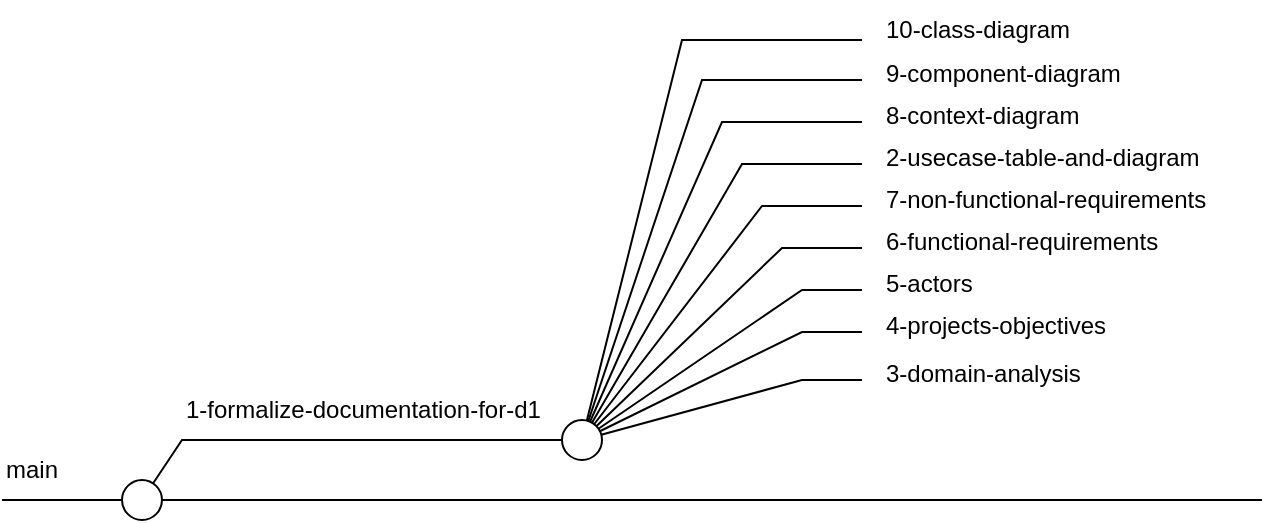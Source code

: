 <mxfile version="24.2.3" type="device">
  <diagram name="Page-1" id="U9HDjQ6jtMYvhgH7WQ1c">
    <mxGraphModel dx="1195" dy="633" grid="1" gridSize="10" guides="1" tooltips="1" connect="1" arrows="1" fold="1" page="1" pageScale="1" pageWidth="827" pageHeight="583" math="0" shadow="0">
      <root>
        <mxCell id="0" />
        <mxCell id="1" parent="0" />
        <mxCell id="4rFxl7BPNz9hcJGua4LR-1" value="" style="endArrow=none;html=1;rounded=0;" edge="1" parent="1" source="4rFxl7BPNz9hcJGua4LR-30">
          <mxGeometry width="50" height="50" relative="1" as="geometry">
            <mxPoint x="99" y="412" as="sourcePoint" />
            <mxPoint x="729" y="412" as="targetPoint" />
          </mxGeometry>
        </mxCell>
        <mxCell id="4rFxl7BPNz9hcJGua4LR-4" value="main" style="text;html=1;align=left;verticalAlign=middle;whiteSpace=wrap;rounded=0;" vertex="1" parent="1">
          <mxGeometry x="99" y="382" width="40" height="30" as="geometry" />
        </mxCell>
        <mxCell id="4rFxl7BPNz9hcJGua4LR-7" value="" style="endArrow=none;html=1;rounded=0;" edge="1" parent="1" source="4rFxl7BPNz9hcJGua4LR-32">
          <mxGeometry width="50" height="50" relative="1" as="geometry">
            <mxPoint x="169" y="412" as="sourcePoint" />
            <mxPoint x="389" y="382" as="targetPoint" />
            <Array as="points" />
          </mxGeometry>
        </mxCell>
        <mxCell id="4rFxl7BPNz9hcJGua4LR-8" value="1-formalize-documentation-for-d1" style="text;html=1;align=left;verticalAlign=middle;whiteSpace=wrap;rounded=0;" vertex="1" parent="1">
          <mxGeometry x="189" y="352" width="180" height="30" as="geometry" />
        </mxCell>
        <mxCell id="4rFxl7BPNz9hcJGua4LR-9" value="" style="endArrow=none;html=1;rounded=0;" edge="1" parent="1">
          <mxGeometry width="50" height="50" relative="1" as="geometry">
            <mxPoint x="389" y="382" as="sourcePoint" />
            <mxPoint x="529" y="352" as="targetPoint" />
            <Array as="points">
              <mxPoint x="499" y="352" />
            </Array>
          </mxGeometry>
        </mxCell>
        <mxCell id="4rFxl7BPNz9hcJGua4LR-10" value="3-domain-analysis" style="text;html=1;align=left;verticalAlign=middle;whiteSpace=wrap;rounded=0;" vertex="1" parent="1">
          <mxGeometry x="539" y="334" width="110" height="30" as="geometry" />
        </mxCell>
        <mxCell id="4rFxl7BPNz9hcJGua4LR-12" value="" style="endArrow=none;html=1;rounded=0;" edge="1" parent="1">
          <mxGeometry width="50" height="50" relative="1" as="geometry">
            <mxPoint x="389" y="382" as="sourcePoint" />
            <mxPoint x="529" y="328" as="targetPoint" />
            <Array as="points">
              <mxPoint x="499" y="328" />
            </Array>
          </mxGeometry>
        </mxCell>
        <mxCell id="4rFxl7BPNz9hcJGua4LR-13" value="4-projects-objectives" style="text;html=1;align=left;verticalAlign=middle;whiteSpace=wrap;rounded=0;" vertex="1" parent="1">
          <mxGeometry x="539" y="310" width="150" height="30" as="geometry" />
        </mxCell>
        <mxCell id="4rFxl7BPNz9hcJGua4LR-15" value="" style="endArrow=none;html=1;rounded=0;" edge="1" parent="1">
          <mxGeometry width="50" height="50" relative="1" as="geometry">
            <mxPoint x="389" y="382" as="sourcePoint" />
            <mxPoint x="529" y="307" as="targetPoint" />
            <Array as="points">
              <mxPoint x="499" y="307" />
            </Array>
          </mxGeometry>
        </mxCell>
        <mxCell id="4rFxl7BPNz9hcJGua4LR-16" value="5-actors" style="text;html=1;align=left;verticalAlign=middle;whiteSpace=wrap;rounded=0;" vertex="1" parent="1">
          <mxGeometry x="539" y="289" width="110" height="30" as="geometry" />
        </mxCell>
        <mxCell id="4rFxl7BPNz9hcJGua4LR-17" value="" style="endArrow=none;html=1;rounded=0;" edge="1" parent="1">
          <mxGeometry width="50" height="50" relative="1" as="geometry">
            <mxPoint x="389" y="382" as="sourcePoint" />
            <mxPoint x="529" y="286" as="targetPoint" />
            <Array as="points">
              <mxPoint x="489" y="286" />
            </Array>
          </mxGeometry>
        </mxCell>
        <mxCell id="4rFxl7BPNz9hcJGua4LR-18" value="6-functional-requirements" style="text;html=1;align=left;verticalAlign=middle;whiteSpace=wrap;rounded=0;" vertex="1" parent="1">
          <mxGeometry x="539" y="268" width="170" height="30" as="geometry" />
        </mxCell>
        <mxCell id="4rFxl7BPNz9hcJGua4LR-19" value="" style="endArrow=none;html=1;rounded=0;" edge="1" parent="1">
          <mxGeometry width="50" height="50" relative="1" as="geometry">
            <mxPoint x="389" y="382" as="sourcePoint" />
            <mxPoint x="529" y="265" as="targetPoint" />
            <Array as="points">
              <mxPoint x="479" y="265" />
            </Array>
          </mxGeometry>
        </mxCell>
        <mxCell id="4rFxl7BPNz9hcJGua4LR-20" value="7-non-functional-requirements" style="text;html=1;align=left;verticalAlign=middle;whiteSpace=wrap;rounded=0;" vertex="1" parent="1">
          <mxGeometry x="539" y="247" width="170" height="30" as="geometry" />
        </mxCell>
        <mxCell id="4rFxl7BPNz9hcJGua4LR-21" value="" style="endArrow=none;html=1;rounded=0;" edge="1" parent="1">
          <mxGeometry width="50" height="50" relative="1" as="geometry">
            <mxPoint x="389" y="382" as="sourcePoint" />
            <mxPoint x="529" y="244" as="targetPoint" />
            <Array as="points">
              <mxPoint x="469" y="244" />
            </Array>
          </mxGeometry>
        </mxCell>
        <mxCell id="4rFxl7BPNz9hcJGua4LR-22" value="2-usecase-table-and-diagram" style="text;html=1;align=left;verticalAlign=middle;whiteSpace=wrap;rounded=0;" vertex="1" parent="1">
          <mxGeometry x="539" y="226" width="170" height="30" as="geometry" />
        </mxCell>
        <mxCell id="4rFxl7BPNz9hcJGua4LR-23" value="" style="endArrow=none;html=1;rounded=0;" edge="1" parent="1">
          <mxGeometry width="50" height="50" relative="1" as="geometry">
            <mxPoint x="389" y="382" as="sourcePoint" />
            <mxPoint x="529" y="223" as="targetPoint" />
            <Array as="points">
              <mxPoint x="459" y="223" />
            </Array>
          </mxGeometry>
        </mxCell>
        <mxCell id="4rFxl7BPNz9hcJGua4LR-24" value="8-context-diagram" style="text;html=1;align=left;verticalAlign=middle;whiteSpace=wrap;rounded=0;" vertex="1" parent="1">
          <mxGeometry x="539" y="205" width="110" height="30" as="geometry" />
        </mxCell>
        <mxCell id="4rFxl7BPNz9hcJGua4LR-25" value="" style="endArrow=none;html=1;rounded=0;" edge="1" parent="1">
          <mxGeometry width="50" height="50" relative="1" as="geometry">
            <mxPoint x="389" y="382" as="sourcePoint" />
            <mxPoint x="529" y="202" as="targetPoint" />
            <Array as="points">
              <mxPoint x="449" y="202" />
            </Array>
          </mxGeometry>
        </mxCell>
        <mxCell id="4rFxl7BPNz9hcJGua4LR-26" value="9-component-diagram" style="text;html=1;align=left;verticalAlign=middle;whiteSpace=wrap;rounded=0;" vertex="1" parent="1">
          <mxGeometry x="539" y="184" width="160" height="30" as="geometry" />
        </mxCell>
        <mxCell id="4rFxl7BPNz9hcJGua4LR-27" value="10-class-diagram" style="text;html=1;align=left;verticalAlign=middle;whiteSpace=wrap;rounded=0;" vertex="1" parent="1">
          <mxGeometry x="539" y="162" width="160" height="30" as="geometry" />
        </mxCell>
        <mxCell id="4rFxl7BPNz9hcJGua4LR-28" value="" style="endArrow=none;html=1;rounded=0;" edge="1" parent="1">
          <mxGeometry width="50" height="50" relative="1" as="geometry">
            <mxPoint x="389" y="382" as="sourcePoint" />
            <mxPoint x="529" y="182" as="targetPoint" />
            <Array as="points">
              <mxPoint x="439" y="182" />
            </Array>
          </mxGeometry>
        </mxCell>
        <mxCell id="4rFxl7BPNz9hcJGua4LR-33" value="" style="endArrow=none;html=1;rounded=0;" edge="1" parent="1" target="4rFxl7BPNz9hcJGua4LR-32">
          <mxGeometry width="50" height="50" relative="1" as="geometry">
            <mxPoint x="169" y="412" as="sourcePoint" />
            <mxPoint x="389" y="382" as="targetPoint" />
            <Array as="points">
              <mxPoint x="189" y="382" />
            </Array>
          </mxGeometry>
        </mxCell>
        <mxCell id="4rFxl7BPNz9hcJGua4LR-32" value="" style="ellipse;whiteSpace=wrap;html=1;aspect=fixed;" vertex="1" parent="1">
          <mxGeometry x="379" y="372" width="20" height="20" as="geometry" />
        </mxCell>
        <mxCell id="4rFxl7BPNz9hcJGua4LR-34" value="" style="endArrow=none;html=1;rounded=0;" edge="1" parent="1" target="4rFxl7BPNz9hcJGua4LR-30">
          <mxGeometry width="50" height="50" relative="1" as="geometry">
            <mxPoint x="99" y="412" as="sourcePoint" />
            <mxPoint x="729" y="412" as="targetPoint" />
          </mxGeometry>
        </mxCell>
        <mxCell id="4rFxl7BPNz9hcJGua4LR-30" value="" style="ellipse;whiteSpace=wrap;html=1;aspect=fixed;" vertex="1" parent="1">
          <mxGeometry x="159" y="402" width="20" height="20" as="geometry" />
        </mxCell>
      </root>
    </mxGraphModel>
  </diagram>
</mxfile>
